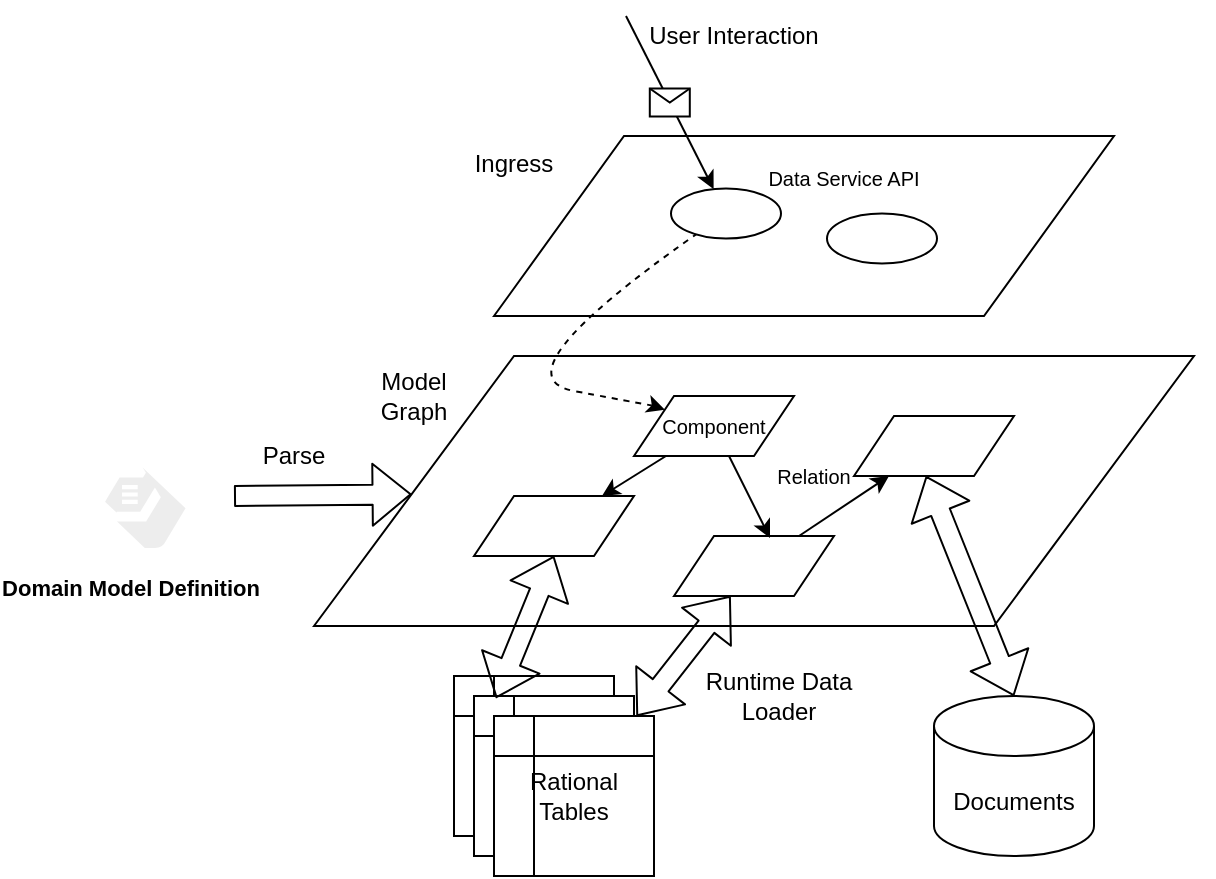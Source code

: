 <mxfile version="14.7.4" type="embed"><diagram id="H4ZPAgSG03H9r4rwDp48" name="Page-1"><mxGraphModel dx="645" dy="504" grid="1" gridSize="10" guides="1" tooltips="1" connect="1" arrows="1" fold="1" page="1" pageScale="1" pageWidth="850" pageHeight="1100" math="0" shadow="0"><root><mxCell id="0"/><mxCell id="1" parent="0"/><mxCell id="16" value="" style="shape=parallelogram;perimeter=parallelogramPerimeter;whiteSpace=wrap;html=1;fixedSize=1;size=65;" vertex="1" parent="1"><mxGeometry x="310" y="200" width="310" height="90" as="geometry"/></mxCell><mxCell id="14" value="" style="group;glass=0;rounded=0;sketch=0;shadow=0;" vertex="1" connectable="0" parent="1"><mxGeometry x="300" y="330" width="370" height="125" as="geometry"/></mxCell><mxCell id="13" value="" style="shape=parallelogram;perimeter=parallelogramPerimeter;whiteSpace=wrap;html=1;fixedSize=1;size=100;rounded=0;shadow=0;sketch=0;" vertex="1" parent="14"><mxGeometry x="-80" y="-20" width="440" height="135" as="geometry"/></mxCell><mxCell id="3" value="Component" style="shape=parallelogram;perimeter=parallelogramPerimeter;whiteSpace=wrap;html=1;fixedSize=1;fontSize=10;" vertex="1" parent="14"><mxGeometry x="80" width="80" height="30" as="geometry"/></mxCell><mxCell id="4" value="" style="shape=parallelogram;perimeter=parallelogramPerimeter;whiteSpace=wrap;html=1;fixedSize=1;" vertex="1" parent="14"><mxGeometry y="50" width="80" height="30" as="geometry"/></mxCell><mxCell id="5" value="" style="shape=parallelogram;perimeter=parallelogramPerimeter;whiteSpace=wrap;html=1;fixedSize=1;" vertex="1" parent="14"><mxGeometry x="100" y="70" width="80" height="30" as="geometry"/></mxCell><mxCell id="6" value="" style="shape=parallelogram;perimeter=parallelogramPerimeter;whiteSpace=wrap;html=1;fixedSize=1;" vertex="1" parent="14"><mxGeometry x="190" y="10" width="80" height="30" as="geometry"/></mxCell><mxCell id="7" value="" style="endArrow=classic;html=1;entryX=0.6;entryY=0.033;entryDx=0;entryDy=0;entryPerimeter=0;" edge="1" parent="14" source="3" target="5"><mxGeometry width="50" height="50" relative="1" as="geometry"><mxPoint x="100" y="130" as="sourcePoint"/><mxPoint x="140" y="100" as="targetPoint"/></mxGeometry></mxCell><mxCell id="8" value="" style="endArrow=classic;html=1;" edge="1" parent="14" source="3" target="4"><mxGeometry width="50" height="50" relative="1" as="geometry"><mxPoint x="156.667" y="30" as="sourcePoint"/><mxPoint x="163.04" y="79.01" as="targetPoint"/></mxGeometry></mxCell><mxCell id="9" value="" style="endArrow=classic;html=1;" edge="1" parent="14" source="5" target="6"><mxGeometry width="50" height="50" relative="1" as="geometry"><mxPoint x="100" y="130" as="sourcePoint"/><mxPoint x="150" y="80" as="targetPoint"/></mxGeometry></mxCell><mxCell id="42" value="Relation" style="text;html=1;strokeColor=none;fillColor=none;align=center;verticalAlign=middle;whiteSpace=wrap;rounded=0;shadow=0;glass=0;sketch=0;fontSize=10;" vertex="1" parent="14"><mxGeometry x="150" y="30" width="40" height="20" as="geometry"/></mxCell><mxCell id="17" value="" style="ellipse;whiteSpace=wrap;html=1;rotation=90;direction=south;" vertex="1" parent="1"><mxGeometry x="413.5" y="211.25" width="25" height="55" as="geometry"/></mxCell><mxCell id="18" value="" style="ellipse;whiteSpace=wrap;html=1;rotation=90;direction=south;" vertex="1" parent="1"><mxGeometry x="491.5" y="223.75" width="25" height="55" as="geometry"/></mxCell><mxCell id="22" value="" style="shape=internalStorage;whiteSpace=wrap;html=1;backgroundOutline=1;" vertex="1" parent="1"><mxGeometry x="290" y="470" width="80" height="80" as="geometry"/></mxCell><mxCell id="25" value="" style="shape=internalStorage;whiteSpace=wrap;html=1;backgroundOutline=1;" vertex="1" parent="1"><mxGeometry x="300" y="480" width="80" height="80" as="geometry"/></mxCell><mxCell id="26" value="Rational&lt;br&gt;Tables" style="shape=internalStorage;whiteSpace=wrap;html=1;backgroundOutline=1;" vertex="1" parent="1"><mxGeometry x="310" y="490" width="80" height="80" as="geometry"/></mxCell><mxCell id="27" value="Documents" style="shape=cylinder3;whiteSpace=wrap;html=1;boundedLbl=1;backgroundOutline=1;size=15;" vertex="1" parent="1"><mxGeometry x="530" y="480" width="80" height="80" as="geometry"/></mxCell><mxCell id="28" value="" style="shape=flexArrow;endArrow=classic;startArrow=classic;html=1;entryX=0.5;entryY=1;entryDx=0;entryDy=0;exitX=0.138;exitY=0.013;exitDx=0;exitDy=0;exitPerimeter=0;" edge="1" parent="1" source="25" target="4"><mxGeometry width="100" height="100" relative="1" as="geometry"><mxPoint x="390" y="470" as="sourcePoint"/><mxPoint x="490" y="370" as="targetPoint"/></mxGeometry></mxCell><mxCell id="29" value="" style="shape=flexArrow;endArrow=classic;startArrow=classic;html=1;entryX=0.5;entryY=1;entryDx=0;entryDy=0;exitX=0.5;exitY=0;exitDx=0;exitDy=0;exitPerimeter=0;shadow=0;" edge="1" parent="1" source="27"><mxGeometry width="100" height="100" relative="1" as="geometry"><mxPoint x="535.04" y="450" as="sourcePoint"/><mxPoint x="526" y="370" as="targetPoint"/></mxGeometry></mxCell><mxCell id="33" value="" style="shape=flexArrow;endArrow=classic;startArrow=classic;html=1;" edge="1" parent="1" source="26" target="5"><mxGeometry width="100" height="100" relative="1" as="geometry"><mxPoint x="359.04" y="490" as="sourcePoint"/><mxPoint x="350" y="410" as="targetPoint"/></mxGeometry></mxCell><mxCell id="35" value="" style="endArrow=classic;html=1;shadow=0;" edge="1" parent="1" target="17"><mxGeometry relative="1" as="geometry"><mxPoint x="376" y="140" as="sourcePoint"/><mxPoint x="476" y="140" as="targetPoint"/></mxGeometry></mxCell><mxCell id="36" value="" style="shape=message;html=1;outlineConnect=0;" vertex="1" parent="35"><mxGeometry width="20" height="14" relative="1" as="geometry"><mxPoint x="-10" y="-7" as="offset"/></mxGeometry></mxCell><mxCell id="39" value="" style="curved=1;endArrow=none;html=1;shadow=0;endFill=0;startArrow=classic;startFill=1;dashed=1;" edge="1" parent="1" source="3" target="17"><mxGeometry width="50" height="50" relative="1" as="geometry"><mxPoint x="426" y="335" as="sourcePoint"/><mxPoint x="420" y="330" as="targetPoint"/><Array as="points"><mxPoint x="390" y="335"/><mxPoint x="310" y="320"/></Array></mxGeometry></mxCell><mxCell id="40" value="Model Graph" style="text;html=1;strokeColor=none;fillColor=none;align=center;verticalAlign=middle;whiteSpace=wrap;rounded=0;shadow=0;glass=0;sketch=0;" vertex="1" parent="1"><mxGeometry x="250" y="320" width="40" height="20" as="geometry"/></mxCell><mxCell id="41" value="Ingress" style="text;html=1;strokeColor=none;fillColor=none;align=center;verticalAlign=middle;whiteSpace=wrap;rounded=0;shadow=0;glass=0;sketch=0;" vertex="1" parent="1"><mxGeometry x="300" y="203.75" width="40" height="20" as="geometry"/></mxCell><mxCell id="43" value="User Interaction" style="text;html=1;strokeColor=none;fillColor=none;align=center;verticalAlign=middle;whiteSpace=wrap;rounded=0;shadow=0;glass=0;sketch=0;" vertex="1" parent="1"><mxGeometry x="380" y="140" width="100" height="20" as="geometry"/></mxCell><mxCell id="44" value="Domain Model Definition" style="html=1;verticalAlign=top;labelPosition=center;verticalLabelPosition=bottom;align=center;spacingTop=-6;fontSize=11;fontStyle=1;shape=mxgraph.gcp2.hexIcon;prIcon=automl_natural_language;rounded=0;shadow=0;glass=0;sketch=0;" vertex="1" parent="1"><mxGeometry x="80" y="340" width="96" height="78.5" as="geometry"/></mxCell><mxCell id="45" value="" style="shape=flexArrow;endArrow=classic;html=1;shadow=0;fontSize=10;" edge="1" parent="1" target="13"><mxGeometry width="50" height="50" relative="1" as="geometry"><mxPoint x="180" y="380" as="sourcePoint"/><mxPoint x="350" y="330" as="targetPoint"/></mxGeometry></mxCell><mxCell id="47" value="Parse" style="text;html=1;strokeColor=none;fillColor=none;align=center;verticalAlign=middle;whiteSpace=wrap;rounded=0;shadow=0;glass=0;sketch=0;" vertex="1" parent="1"><mxGeometry x="190" y="350" width="40" height="20" as="geometry"/></mxCell><mxCell id="48" value="Runtime Data Loader" style="text;html=1;strokeColor=none;fillColor=none;align=center;verticalAlign=middle;whiteSpace=wrap;rounded=0;shadow=0;glass=0;sketch=0;" vertex="1" parent="1"><mxGeometry x="413.5" y="470" width="76.5" height="20" as="geometry"/></mxCell><mxCell id="49" value="Data Service API" style="text;html=1;strokeColor=none;fillColor=none;align=center;verticalAlign=middle;whiteSpace=wrap;rounded=0;shadow=0;glass=0;sketch=0;fontSize=10;" vertex="1" parent="1"><mxGeometry x="440" y="211.25" width="90" height="20" as="geometry"/></mxCell></root></mxGraphModel></diagram></mxfile>